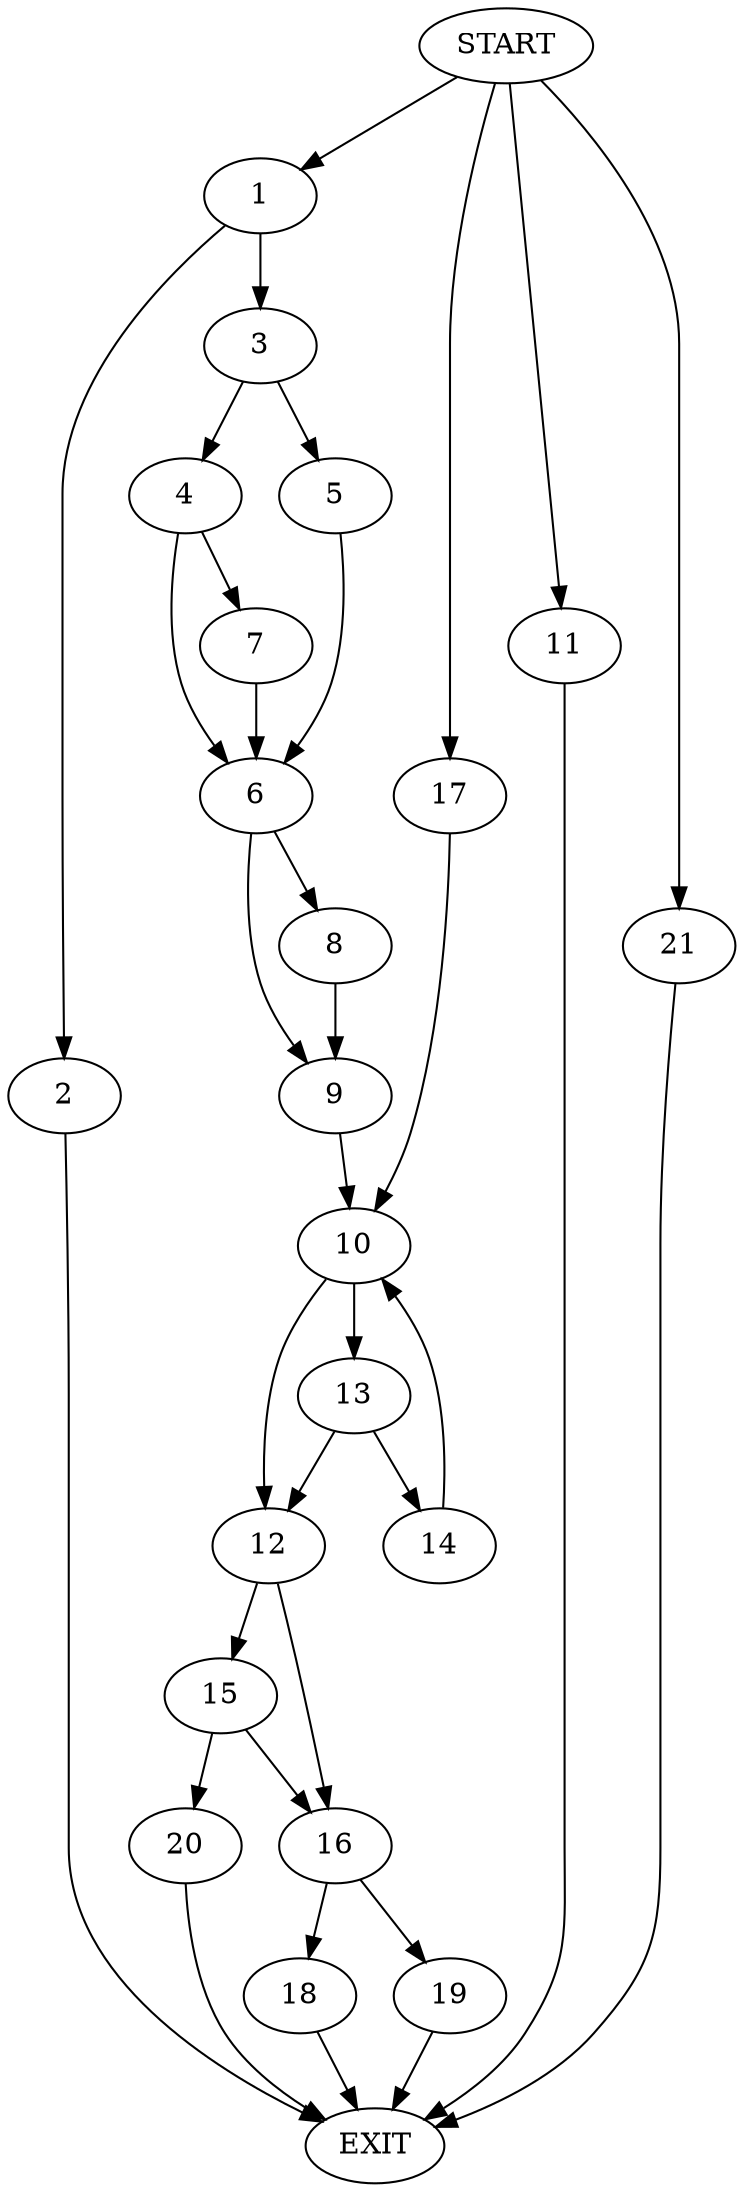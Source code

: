 digraph {
0 [label="START"]
22 [label="EXIT"]
0 -> 1
1 -> 2
1 -> 3
2 -> 22
3 -> 4
3 -> 5
5 -> 6
4 -> 7
4 -> 6
6 -> 8
6 -> 9
7 -> 6
9 -> 10
8 -> 9
0 -> 11
11 -> 22
10 -> 12
10 -> 13
13 -> 12
13 -> 14
12 -> 15
12 -> 16
14 -> 10
0 -> 17
17 -> 10
16 -> 18
16 -> 19
15 -> 16
15 -> 20
20 -> 22
19 -> 22
18 -> 22
0 -> 21
21 -> 22
}
